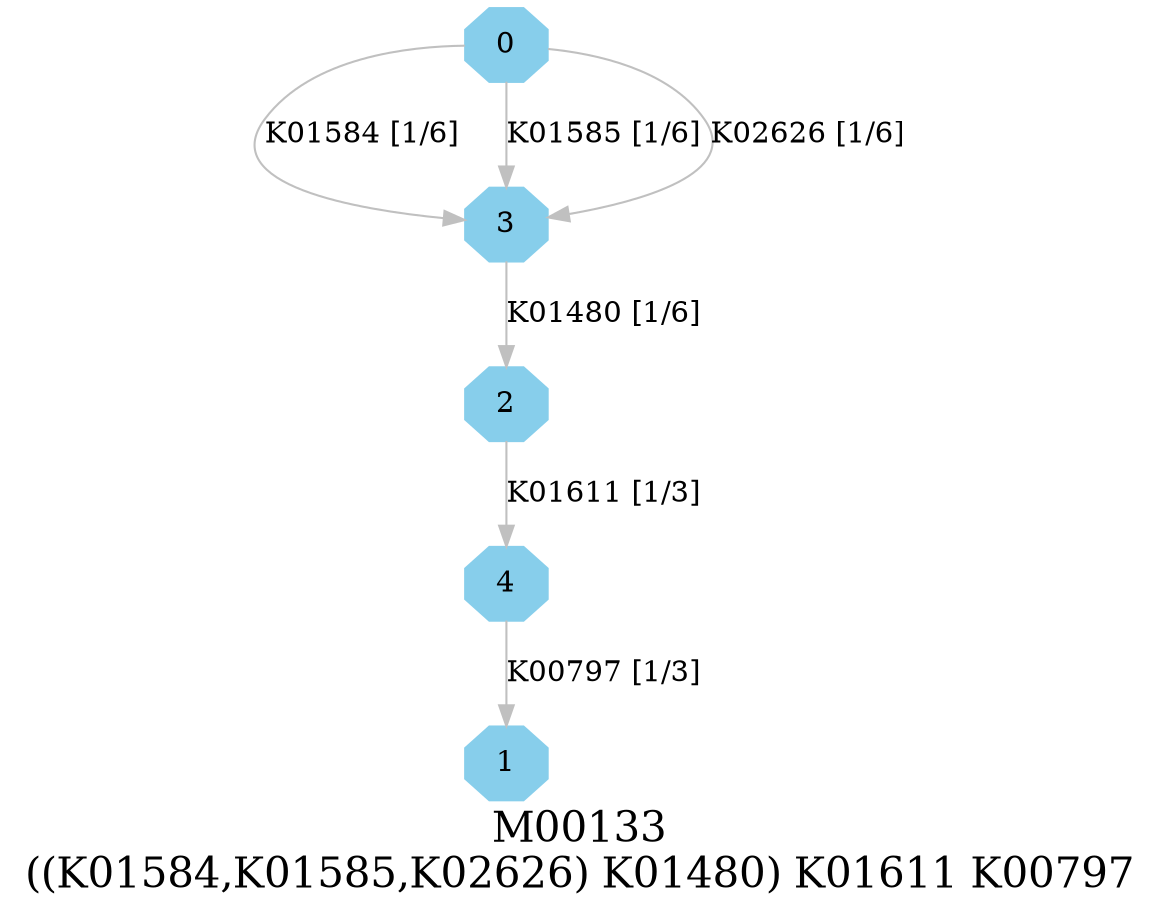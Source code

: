 digraph G {
graph [label="M00133
((K01584,K01585,K02626) K01480) K01611 K00797",fontsize=20];
node [shape=box,style=filled];
edge [len=3,color=grey];
{node [width=.3,height=.3,shape=octagon,style=filled,color=skyblue] 0 1 2 3 4 }
0 -> 3 [label="K01584 [1/6]"];
0 -> 3 [label="K01585 [1/6]"];
0 -> 3 [label="K02626 [1/6]"];
2 -> 4 [label="K01611 [1/3]"];
3 -> 2 [label="K01480 [1/6]"];
4 -> 1 [label="K00797 [1/3]"];
}
